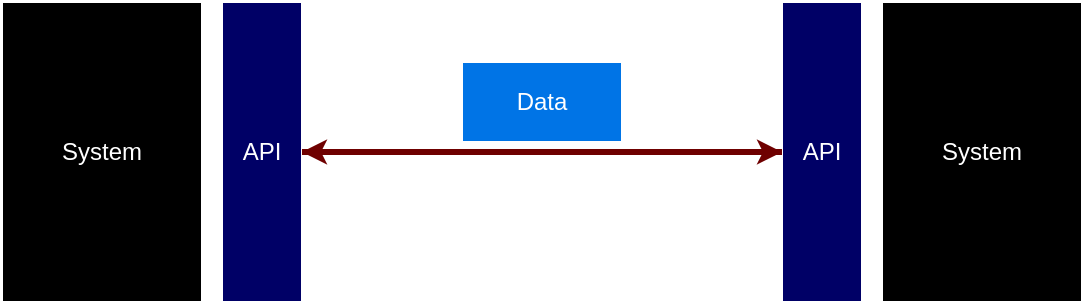 <mxfile>
    <diagram id="80jTAW5A8BKvPbt2z6Pd" name="Page-1">
        <mxGraphModel dx="1284" dy="779" grid="1" gridSize="10" guides="1" tooltips="1" connect="1" arrows="1" fold="1" page="1" pageScale="1" pageWidth="850" pageHeight="1100" math="0" shadow="0">
            <root>
                <mxCell id="0"/>
                <mxCell id="1" parent="0"/>
                <mxCell id="3" value="&lt;font color=&quot;#ffffff&quot;&gt;Data&lt;/font&gt;" style="whiteSpace=wrap;html=1;strokeColor=#FFFFFF;fillColor=#0074E6;" vertex="1" parent="1">
                    <mxGeometry x="270" y="80" width="80" height="40" as="geometry"/>
                </mxCell>
                <mxCell id="6" value="&lt;font color=&quot;#ffffff&quot;&gt;API&lt;/font&gt;" style="whiteSpace=wrap;html=1;strokeColor=#FFFFFF;fillColor=#000066;" vertex="1" parent="1">
                    <mxGeometry x="150" y="50" width="40" height="150" as="geometry"/>
                </mxCell>
                <mxCell id="7" value="&lt;font color=&quot;#ffffff&quot;&gt;System&lt;/font&gt;" style="whiteSpace=wrap;html=1;strokeColor=#FFFFFF;fillColor=#000000;" vertex="1" parent="1">
                    <mxGeometry x="40" y="50" width="100" height="150" as="geometry"/>
                </mxCell>
                <mxCell id="8" value="&lt;font color=&quot;#ffffff&quot;&gt;API&lt;/font&gt;" style="whiteSpace=wrap;html=1;strokeColor=#FFFFFF;fillColor=#000066;" vertex="1" parent="1">
                    <mxGeometry x="430" y="50" width="40" height="150" as="geometry"/>
                </mxCell>
                <mxCell id="9" value="&lt;font color=&quot;#ffffff&quot;&gt;System&lt;/font&gt;" style="whiteSpace=wrap;html=1;strokeColor=#FFFFFF;fillColor=#000000;" vertex="1" parent="1">
                    <mxGeometry x="480" y="50" width="100" height="150" as="geometry"/>
                </mxCell>
                <mxCell id="12" value="" style="endArrow=classic;startArrow=none;html=1;fillColor=#a20025;strokeColor=#6F0000;strokeWidth=3;endSize=3;startSize=3;startFill=0;exitX=1;exitY=0.5;exitDx=0;exitDy=0;entryX=0;entryY=0.5;entryDx=0;entryDy=0;" edge="1" parent="1" source="6" target="8">
                    <mxGeometry width="50" height="50" relative="1" as="geometry">
                        <mxPoint x="190" y="89.5" as="sourcePoint"/>
                        <mxPoint x="319" y="89.5" as="targetPoint"/>
                    </mxGeometry>
                </mxCell>
                <mxCell id="13" value="" style="endArrow=classic;startArrow=none;html=1;fillColor=#a20025;strokeColor=#6F0000;strokeWidth=3;endSize=3;startSize=3;startFill=0;entryX=1;entryY=0.5;entryDx=0;entryDy=0;exitX=0;exitY=0.5;exitDx=0;exitDy=0;" edge="1" parent="1" source="8" target="6">
                    <mxGeometry width="50" height="50" relative="1" as="geometry">
                        <mxPoint x="350" y="-40" as="sourcePoint"/>
                        <mxPoint x="440" y="100" as="targetPoint"/>
                    </mxGeometry>
                </mxCell>
            </root>
        </mxGraphModel>
    </diagram>
</mxfile>